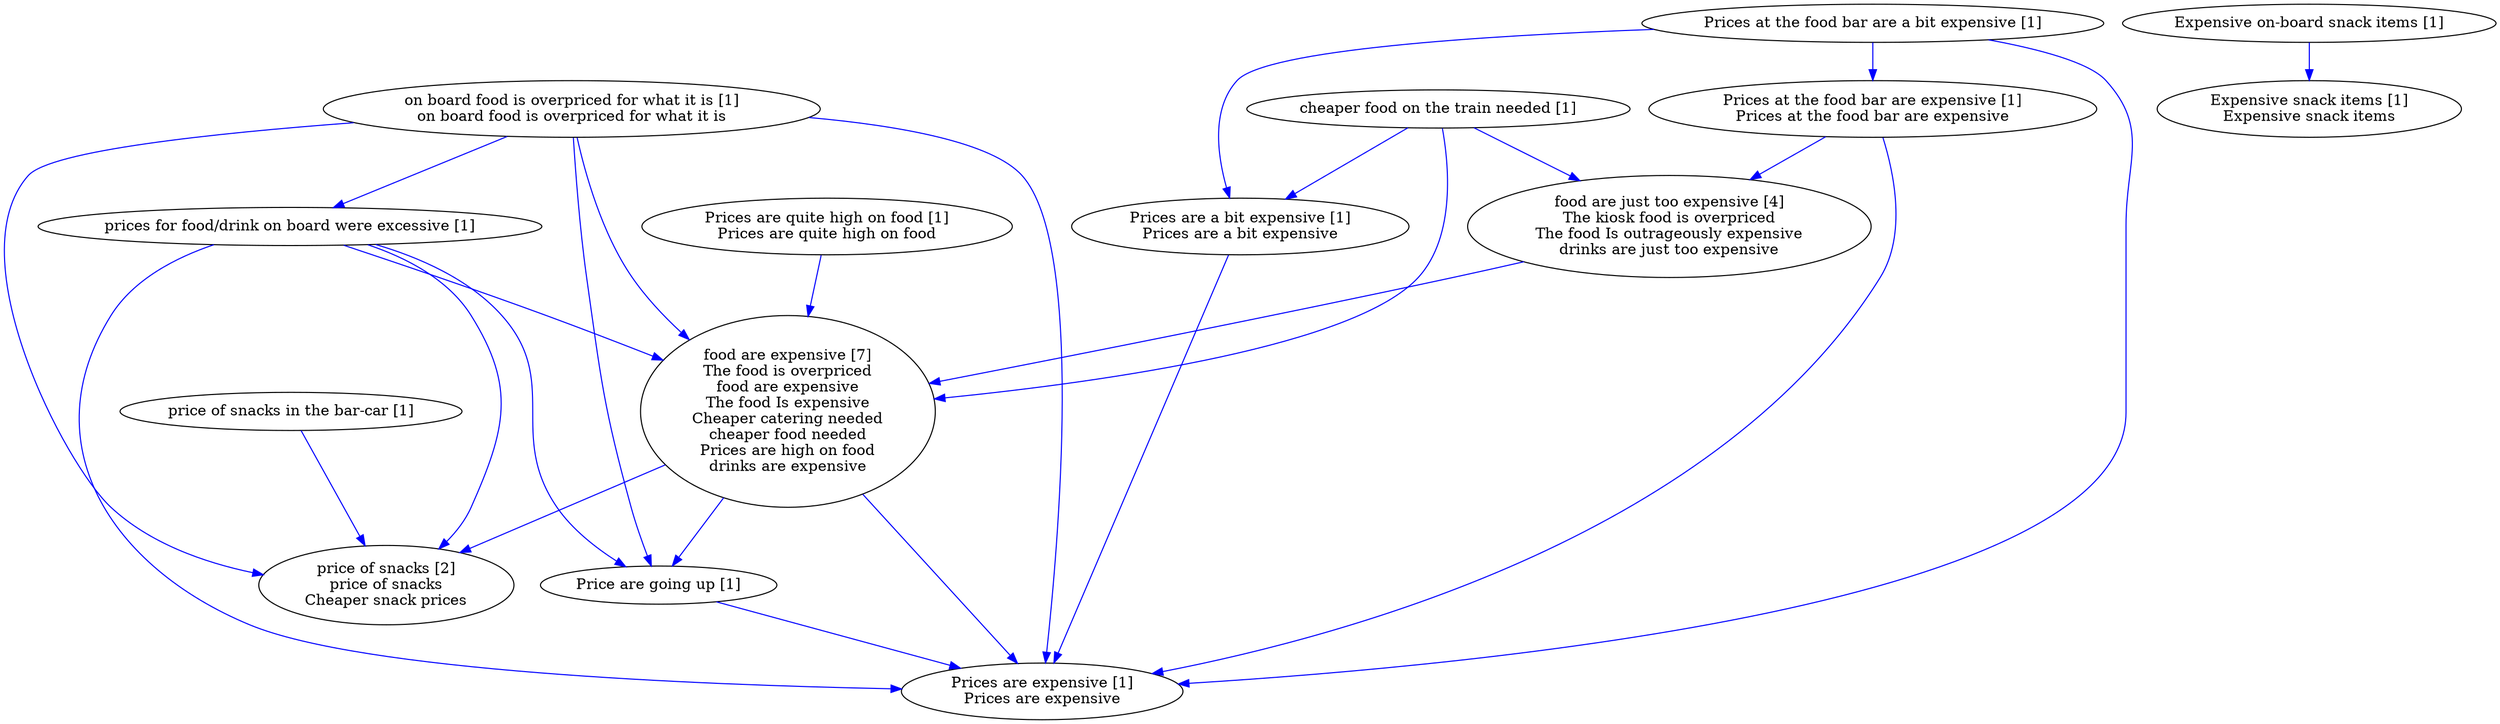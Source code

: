 digraph collapsedGraph {
"price of snacks [2]\nprice of snacks\nCheaper snack prices""food are just too expensive [4]\nThe kiosk food is overpriced\nThe food Is outrageously expensive\ndrinks are just too expensive""food are expensive [7]\nThe food is overpriced\nfood are expensive\nThe food Is expensive\nCheaper catering needed\ncheaper food needed\nPrices are high on food\ndrinks are expensive""Expensive on-board snack items [1]""Expensive snack items [1]\nExpensive snack items""Price are going up [1]""Prices are quite high on food [1]\nPrices are quite high on food""Prices at the food bar are a bit expensive [1]""Prices at the food bar are expensive [1]\nPrices at the food bar are expensive""Prices are expensive [1]\nPrices are expensive""Prices are a bit expensive [1]\nPrices are a bit expensive""cheaper food on the train needed [1]""on board food is overpriced for what it is [1]\non board food is overpriced for what it is""price of snacks in the bar-car [1]""prices for food/drink on board were excessive [1]""Expensive on-board snack items [1]" -> "Expensive snack items [1]\nExpensive snack items" [color=blue]
"Prices are quite high on food [1]\nPrices are quite high on food" -> "food are expensive [7]\nThe food is overpriced\nfood are expensive\nThe food Is expensive\nCheaper catering needed\ncheaper food needed\nPrices are high on food\ndrinks are expensive" [color=blue]
"Prices at the food bar are a bit expensive [1]" -> "Prices at the food bar are expensive [1]\nPrices at the food bar are expensive" [color=blue]
"Prices at the food bar are expensive [1]\nPrices at the food bar are expensive" -> "Prices are expensive [1]\nPrices are expensive" [color=blue]
"Prices at the food bar are a bit expensive [1]" -> "Prices are a bit expensive [1]\nPrices are a bit expensive" [color=blue]
"Prices are a bit expensive [1]\nPrices are a bit expensive" -> "Prices are expensive [1]\nPrices are expensive" [color=blue]
"Prices at the food bar are a bit expensive [1]" -> "Prices are expensive [1]\nPrices are expensive" [color=blue]
"food are expensive [7]\nThe food is overpriced\nfood are expensive\nThe food Is expensive\nCheaper catering needed\ncheaper food needed\nPrices are high on food\ndrinks are expensive" -> "Prices are expensive [1]\nPrices are expensive" [color=blue]
"Price are going up [1]" -> "Prices are expensive [1]\nPrices are expensive" [color=blue]
"food are expensive [7]\nThe food is overpriced\nfood are expensive\nThe food Is expensive\nCheaper catering needed\ncheaper food needed\nPrices are high on food\ndrinks are expensive" -> "Price are going up [1]" [color=blue]
"food are expensive [7]\nThe food is overpriced\nfood are expensive\nThe food Is expensive\nCheaper catering needed\ncheaper food needed\nPrices are high on food\ndrinks are expensive" -> "price of snacks [2]\nprice of snacks\nCheaper snack prices" [color=blue]
"food are just too expensive [4]\nThe kiosk food is overpriced\nThe food Is outrageously expensive\ndrinks are just too expensive" -> "food are expensive [7]\nThe food is overpriced\nfood are expensive\nThe food Is expensive\nCheaper catering needed\ncheaper food needed\nPrices are high on food\ndrinks are expensive" [color=blue]
"cheaper food on the train needed [1]" -> "Prices are a bit expensive [1]\nPrices are a bit expensive" [color=blue]
"cheaper food on the train needed [1]" -> "food are expensive [7]\nThe food is overpriced\nfood are expensive\nThe food Is expensive\nCheaper catering needed\ncheaper food needed\nPrices are high on food\ndrinks are expensive" [color=blue]
"cheaper food on the train needed [1]" -> "food are just too expensive [4]\nThe kiosk food is overpriced\nThe food Is outrageously expensive\ndrinks are just too expensive" [color=blue]
"Prices at the food bar are expensive [1]\nPrices at the food bar are expensive" -> "food are just too expensive [4]\nThe kiosk food is overpriced\nThe food Is outrageously expensive\ndrinks are just too expensive" [color=blue]
"on board food is overpriced for what it is [1]\non board food is overpriced for what it is" -> "Prices are expensive [1]\nPrices are expensive" [color=blue]
"on board food is overpriced for what it is [1]\non board food is overpriced for what it is" -> "Price are going up [1]" [color=blue]
"on board food is overpriced for what it is [1]\non board food is overpriced for what it is" -> "price of snacks [2]\nprice of snacks\nCheaper snack prices" [color=blue]
"on board food is overpriced for what it is [1]\non board food is overpriced for what it is" -> "food are expensive [7]\nThe food is overpriced\nfood are expensive\nThe food Is expensive\nCheaper catering needed\ncheaper food needed\nPrices are high on food\ndrinks are expensive" [color=blue]
"price of snacks in the bar-car [1]" -> "price of snacks [2]\nprice of snacks\nCheaper snack prices" [color=blue]
"prices for food/drink on board were excessive [1]" -> "food are expensive [7]\nThe food is overpriced\nfood are expensive\nThe food Is expensive\nCheaper catering needed\ncheaper food needed\nPrices are high on food\ndrinks are expensive" [color=blue]
"on board food is overpriced for what it is [1]\non board food is overpriced for what it is" -> "prices for food/drink on board were excessive [1]" [color=blue]
"prices for food/drink on board were excessive [1]" -> "Prices are expensive [1]\nPrices are expensive" [color=blue]
"prices for food/drink on board were excessive [1]" -> "price of snacks [2]\nprice of snacks\nCheaper snack prices" [color=blue]
"prices for food/drink on board were excessive [1]" -> "Price are going up [1]" [color=blue]
}